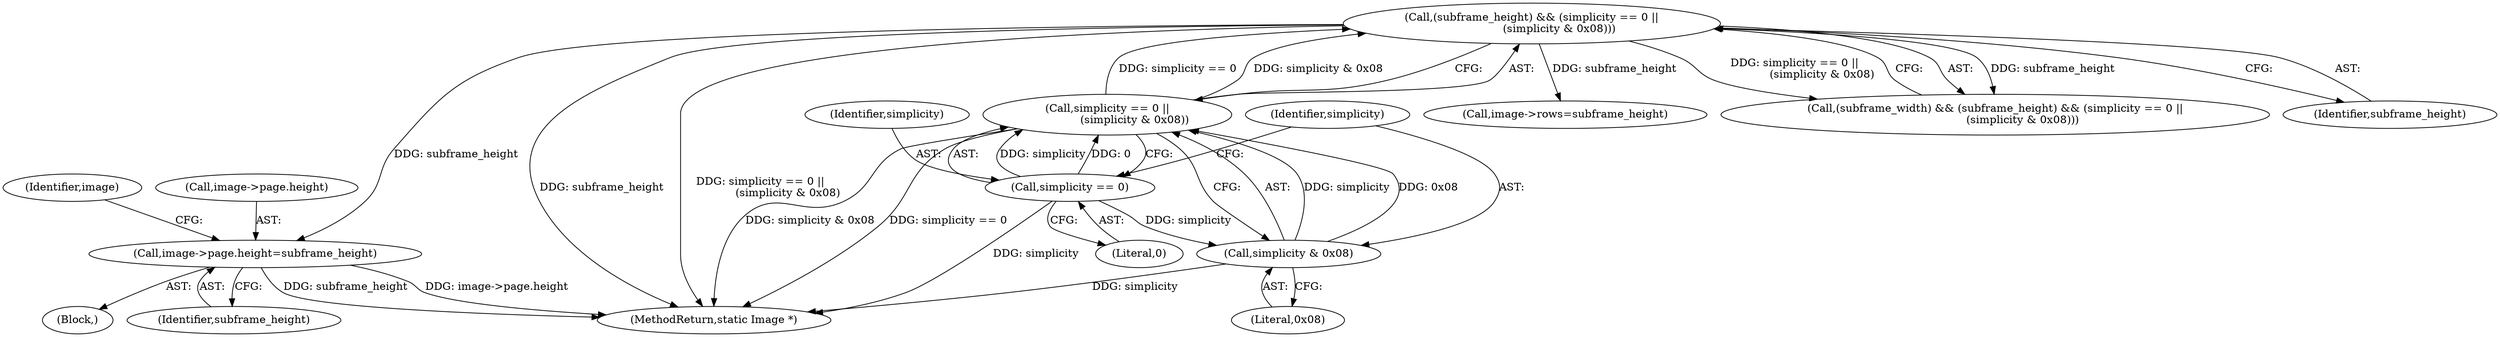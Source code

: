 digraph "0_ImageMagick_22e0310345499ffe906c604428f2a3a668942b05@pointer" {
"1004436" [label="(Call,image->page.height=subframe_height)"];
"1004352" [label="(Call,(subframe_height) && (simplicity == 0 ||\n                (simplicity & 0x08)))"];
"1004354" [label="(Call,simplicity == 0 ||\n                (simplicity & 0x08))"];
"1004355" [label="(Call,simplicity == 0)"];
"1004358" [label="(Call,simplicity & 0x08)"];
"1004352" [label="(Call,(subframe_height) && (simplicity == 0 ||\n                (simplicity & 0x08)))"];
"1004359" [label="(Identifier,simplicity)"];
"1004424" [label="(Call,image->rows=subframe_height)"];
"1004360" [label="(Literal,0x08)"];
"1004361" [label="(Block,)"];
"1004350" [label="(Call,(subframe_width) && (subframe_height) && (simplicity == 0 ||\n                (simplicity & 0x08)))"];
"1004442" [label="(Identifier,subframe_height)"];
"1007383" [label="(MethodReturn,static Image *)"];
"1004357" [label="(Literal,0)"];
"1004356" [label="(Identifier,simplicity)"];
"1004446" [label="(Identifier,image)"];
"1004436" [label="(Call,image->page.height=subframe_height)"];
"1004354" [label="(Call,simplicity == 0 ||\n                (simplicity & 0x08))"];
"1004355" [label="(Call,simplicity == 0)"];
"1004353" [label="(Identifier,subframe_height)"];
"1004437" [label="(Call,image->page.height)"];
"1004358" [label="(Call,simplicity & 0x08)"];
"1004436" -> "1004361"  [label="AST: "];
"1004436" -> "1004442"  [label="CFG: "];
"1004437" -> "1004436"  [label="AST: "];
"1004442" -> "1004436"  [label="AST: "];
"1004446" -> "1004436"  [label="CFG: "];
"1004436" -> "1007383"  [label="DDG: subframe_height"];
"1004436" -> "1007383"  [label="DDG: image->page.height"];
"1004352" -> "1004436"  [label="DDG: subframe_height"];
"1004352" -> "1004350"  [label="AST: "];
"1004352" -> "1004353"  [label="CFG: "];
"1004352" -> "1004354"  [label="CFG: "];
"1004353" -> "1004352"  [label="AST: "];
"1004354" -> "1004352"  [label="AST: "];
"1004350" -> "1004352"  [label="CFG: "];
"1004352" -> "1007383"  [label="DDG: subframe_height"];
"1004352" -> "1007383"  [label="DDG: simplicity == 0 ||\n                (simplicity & 0x08)"];
"1004352" -> "1004350"  [label="DDG: subframe_height"];
"1004352" -> "1004350"  [label="DDG: simplicity == 0 ||\n                (simplicity & 0x08)"];
"1004354" -> "1004352"  [label="DDG: simplicity == 0"];
"1004354" -> "1004352"  [label="DDG: simplicity & 0x08"];
"1004352" -> "1004424"  [label="DDG: subframe_height"];
"1004354" -> "1004355"  [label="CFG: "];
"1004354" -> "1004358"  [label="CFG: "];
"1004355" -> "1004354"  [label="AST: "];
"1004358" -> "1004354"  [label="AST: "];
"1004354" -> "1007383"  [label="DDG: simplicity == 0"];
"1004354" -> "1007383"  [label="DDG: simplicity & 0x08"];
"1004355" -> "1004354"  [label="DDG: simplicity"];
"1004355" -> "1004354"  [label="DDG: 0"];
"1004358" -> "1004354"  [label="DDG: simplicity"];
"1004358" -> "1004354"  [label="DDG: 0x08"];
"1004355" -> "1004357"  [label="CFG: "];
"1004356" -> "1004355"  [label="AST: "];
"1004357" -> "1004355"  [label="AST: "];
"1004359" -> "1004355"  [label="CFG: "];
"1004355" -> "1007383"  [label="DDG: simplicity"];
"1004355" -> "1004358"  [label="DDG: simplicity"];
"1004358" -> "1004360"  [label="CFG: "];
"1004359" -> "1004358"  [label="AST: "];
"1004360" -> "1004358"  [label="AST: "];
"1004358" -> "1007383"  [label="DDG: simplicity"];
}
